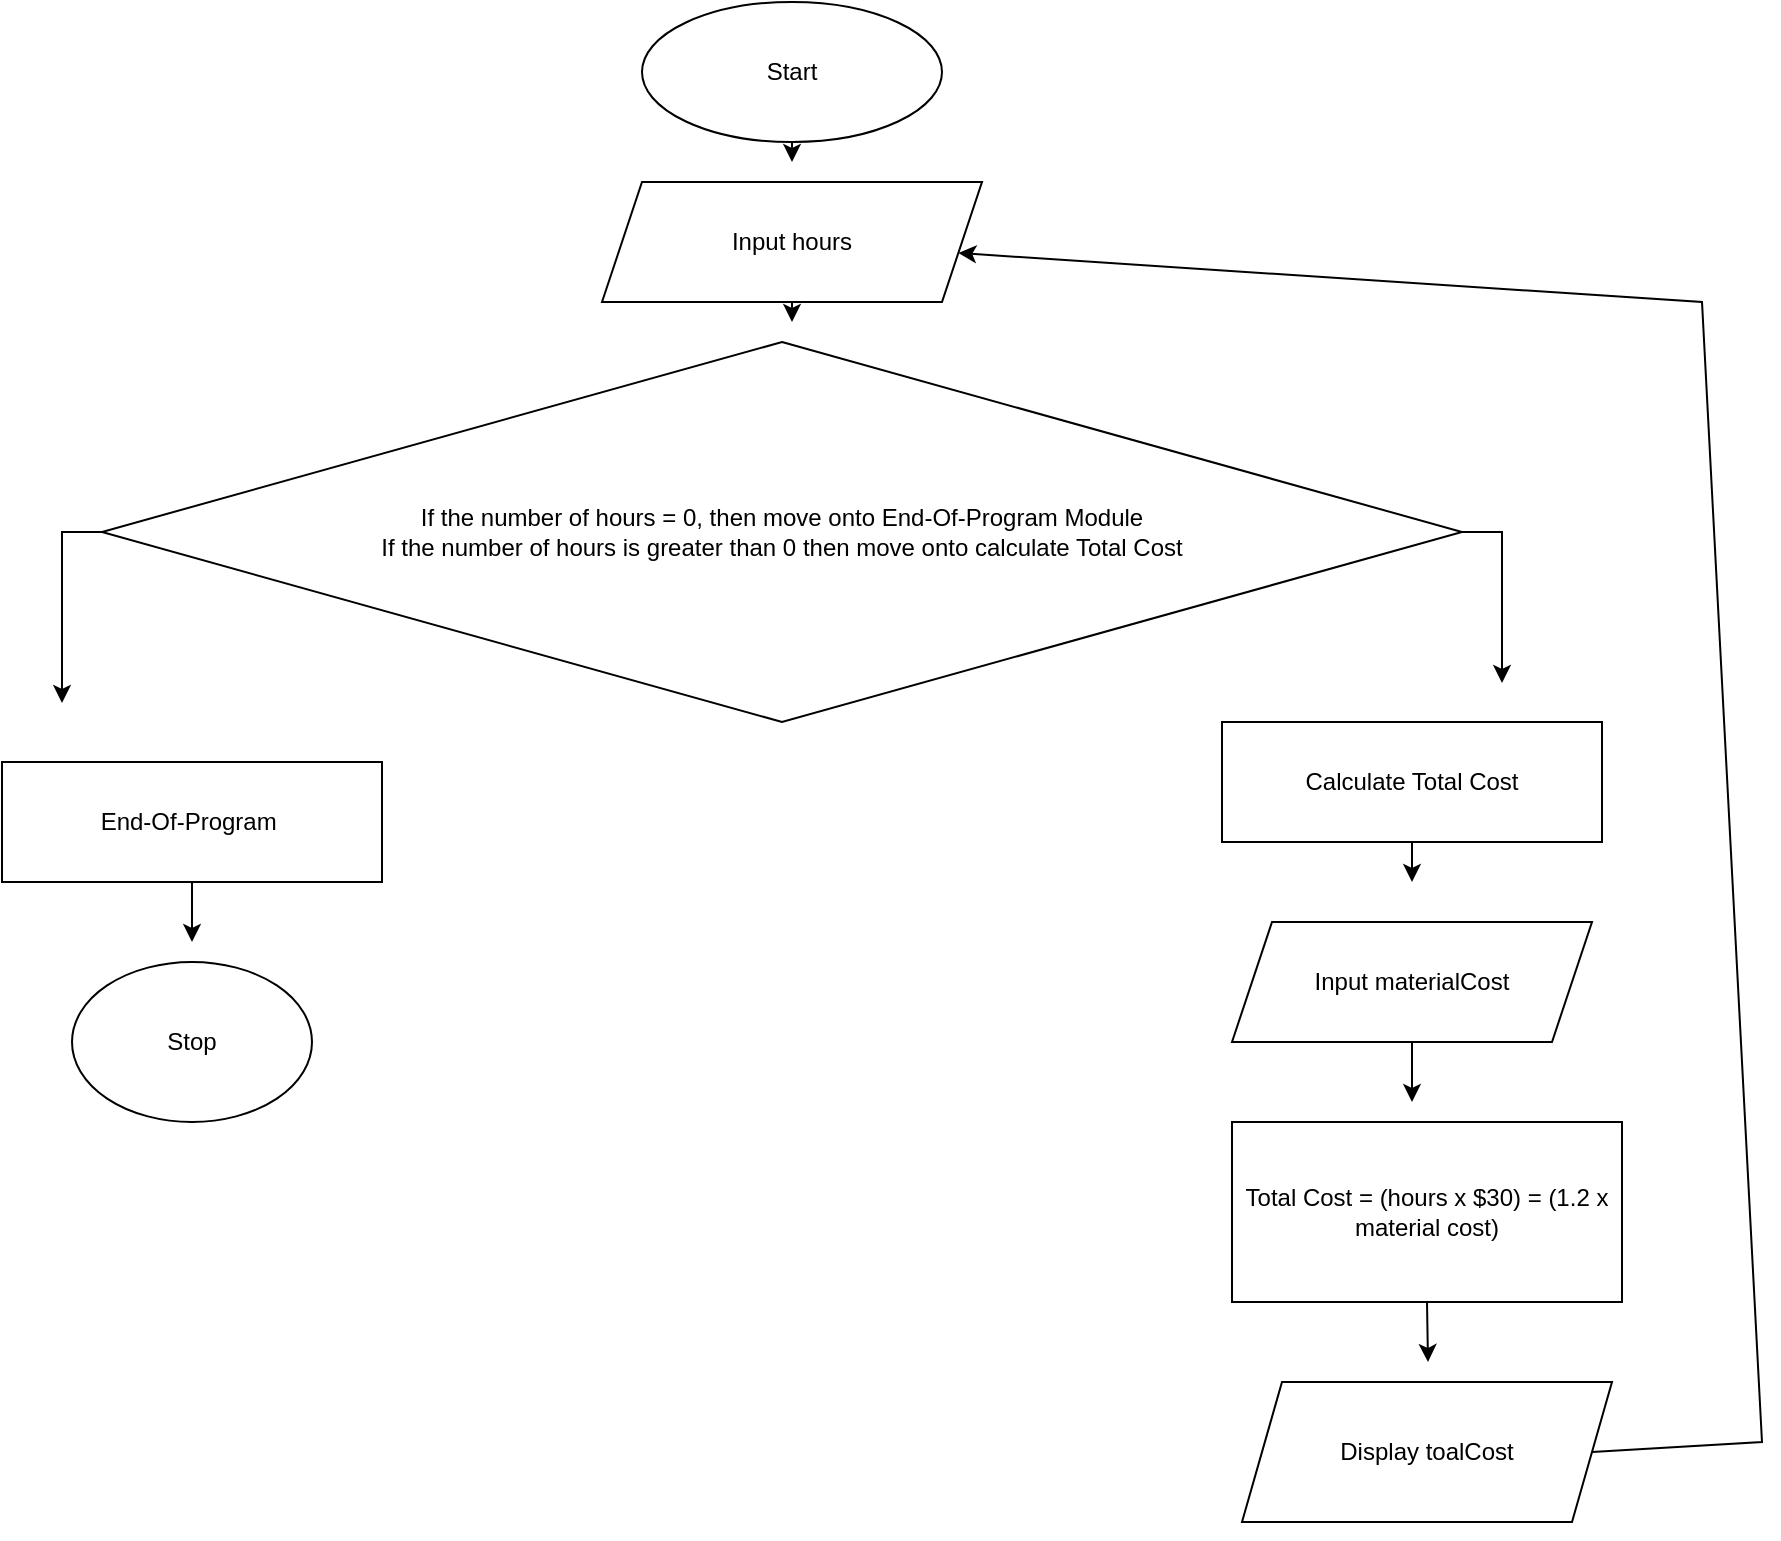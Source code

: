 <mxfile version="26.1.1">
  <diagram name="Page-1" id="rmwC8x6FRhV82YIsv5Z-">
    <mxGraphModel dx="3164" dy="1196" grid="1" gridSize="10" guides="1" tooltips="1" connect="1" arrows="1" fold="1" page="1" pageScale="1" pageWidth="850" pageHeight="1100" math="0" shadow="0">
      <root>
        <mxCell id="0" />
        <mxCell id="1" parent="0" />
        <mxCell id="iXCwfWiz2Fu7c95TIVKi-17" style="edgeStyle=orthogonalEdgeStyle;rounded=0;orthogonalLoop=1;jettySize=auto;html=1;exitX=0.5;exitY=1;exitDx=0;exitDy=0;" parent="1" source="iXCwfWiz2Fu7c95TIVKi-1" edge="1">
          <mxGeometry relative="1" as="geometry">
            <mxPoint x="295" y="130" as="targetPoint" />
          </mxGeometry>
        </mxCell>
        <mxCell id="iXCwfWiz2Fu7c95TIVKi-1" value="Start" style="ellipse;whiteSpace=wrap;html=1;" parent="1" vertex="1">
          <mxGeometry x="220" y="50" width="150" height="70" as="geometry" />
        </mxCell>
        <mxCell id="iXCwfWiz2Fu7c95TIVKi-18" style="edgeStyle=orthogonalEdgeStyle;rounded=0;orthogonalLoop=1;jettySize=auto;html=1;exitX=0.5;exitY=1;exitDx=0;exitDy=0;" parent="1" source="iXCwfWiz2Fu7c95TIVKi-4" edge="1">
          <mxGeometry relative="1" as="geometry">
            <mxPoint x="295" y="210" as="targetPoint" />
          </mxGeometry>
        </mxCell>
        <mxCell id="iXCwfWiz2Fu7c95TIVKi-4" value="Input hours" style="shape=parallelogram;perimeter=parallelogramPerimeter;whiteSpace=wrap;html=1;fixedSize=1;" parent="1" vertex="1">
          <mxGeometry x="200" y="140" width="190" height="60" as="geometry" />
        </mxCell>
        <mxCell id="iXCwfWiz2Fu7c95TIVKi-23" style="edgeStyle=orthogonalEdgeStyle;rounded=0;orthogonalLoop=1;jettySize=auto;html=1;exitX=0.5;exitY=1;exitDx=0;exitDy=0;" parent="1" source="iXCwfWiz2Fu7c95TIVKi-5" edge="1">
          <mxGeometry relative="1" as="geometry">
            <mxPoint x="605" y="600" as="targetPoint" />
          </mxGeometry>
        </mxCell>
        <mxCell id="iXCwfWiz2Fu7c95TIVKi-5" value="Input materialCost" style="shape=parallelogram;perimeter=parallelogramPerimeter;whiteSpace=wrap;html=1;fixedSize=1;" parent="1" vertex="1">
          <mxGeometry x="515" y="510" width="180" height="60" as="geometry" />
        </mxCell>
        <mxCell id="iXCwfWiz2Fu7c95TIVKi-19" style="edgeStyle=orthogonalEdgeStyle;rounded=0;orthogonalLoop=1;jettySize=auto;html=1;exitX=0;exitY=0.5;exitDx=0;exitDy=0;" parent="1" source="iXCwfWiz2Fu7c95TIVKi-6" edge="1">
          <mxGeometry relative="1" as="geometry">
            <mxPoint x="-70" y="400" as="targetPoint" />
          </mxGeometry>
        </mxCell>
        <mxCell id="iXCwfWiz2Fu7c95TIVKi-21" style="edgeStyle=orthogonalEdgeStyle;rounded=0;orthogonalLoop=1;jettySize=auto;html=1;exitX=1;exitY=0.5;exitDx=0;exitDy=0;" parent="1" source="iXCwfWiz2Fu7c95TIVKi-6" edge="1">
          <mxGeometry relative="1" as="geometry">
            <mxPoint x="650" y="390" as="targetPoint" />
          </mxGeometry>
        </mxCell>
        <mxCell id="iXCwfWiz2Fu7c95TIVKi-6" value="If the number of hours = 0, then move onto End-Of-Program Module&lt;div&gt;If the number of hours is greater than 0 then move onto calculate Total Cost&lt;/div&gt;" style="rhombus;whiteSpace=wrap;html=1;" parent="1" vertex="1">
          <mxGeometry x="-50" y="220" width="680" height="190" as="geometry" />
        </mxCell>
        <mxCell id="iXCwfWiz2Fu7c95TIVKi-20" style="edgeStyle=orthogonalEdgeStyle;rounded=0;orthogonalLoop=1;jettySize=auto;html=1;exitX=0.5;exitY=1;exitDx=0;exitDy=0;" parent="1" source="iXCwfWiz2Fu7c95TIVKi-10" edge="1">
          <mxGeometry relative="1" as="geometry">
            <mxPoint x="-5" y="520" as="targetPoint" />
          </mxGeometry>
        </mxCell>
        <mxCell id="iXCwfWiz2Fu7c95TIVKi-10" value="End-Of-Program&amp;nbsp;" style="rounded=0;whiteSpace=wrap;html=1;" parent="1" vertex="1">
          <mxGeometry x="-100" y="430" width="190" height="60" as="geometry" />
        </mxCell>
        <mxCell id="iXCwfWiz2Fu7c95TIVKi-22" style="edgeStyle=orthogonalEdgeStyle;rounded=0;orthogonalLoop=1;jettySize=auto;html=1;exitX=0.5;exitY=1;exitDx=0;exitDy=0;" parent="1" source="iXCwfWiz2Fu7c95TIVKi-11" edge="1">
          <mxGeometry relative="1" as="geometry">
            <mxPoint x="605" y="490" as="targetPoint" />
          </mxGeometry>
        </mxCell>
        <mxCell id="iXCwfWiz2Fu7c95TIVKi-11" value="Calculate Total Cost" style="rounded=0;whiteSpace=wrap;html=1;" parent="1" vertex="1">
          <mxGeometry x="510" y="410" width="190" height="60" as="geometry" />
        </mxCell>
        <mxCell id="iXCwfWiz2Fu7c95TIVKi-13" value="Stop" style="ellipse;whiteSpace=wrap;html=1;" parent="1" vertex="1">
          <mxGeometry x="-65" y="530" width="120" height="80" as="geometry" />
        </mxCell>
        <mxCell id="iXCwfWiz2Fu7c95TIVKi-24" style="edgeStyle=orthogonalEdgeStyle;rounded=0;orthogonalLoop=1;jettySize=auto;html=1;exitX=0.5;exitY=1;exitDx=0;exitDy=0;" parent="1" source="iXCwfWiz2Fu7c95TIVKi-14" edge="1">
          <mxGeometry relative="1" as="geometry">
            <mxPoint x="613" y="730" as="targetPoint" />
          </mxGeometry>
        </mxCell>
        <mxCell id="iXCwfWiz2Fu7c95TIVKi-14" value="Total Cost = (hours x $30) = (1.2 x material cost)" style="rounded=0;whiteSpace=wrap;html=1;" parent="1" vertex="1">
          <mxGeometry x="515" y="610" width="195" height="90" as="geometry" />
        </mxCell>
        <mxCell id="iXCwfWiz2Fu7c95TIVKi-15" value="Display toalCost" style="shape=parallelogram;perimeter=parallelogramPerimeter;whiteSpace=wrap;html=1;fixedSize=1;" parent="1" vertex="1">
          <mxGeometry x="520" y="740" width="185" height="70" as="geometry" />
        </mxCell>
        <mxCell id="iXCwfWiz2Fu7c95TIVKi-25" style="edgeStyle=orthogonalEdgeStyle;rounded=0;orthogonalLoop=1;jettySize=auto;html=1;exitX=0.5;exitY=1;exitDx=0;exitDy=0;" parent="1" source="iXCwfWiz2Fu7c95TIVKi-15" target="iXCwfWiz2Fu7c95TIVKi-15" edge="1">
          <mxGeometry relative="1" as="geometry" />
        </mxCell>
        <mxCell id="iXCwfWiz2Fu7c95TIVKi-26" value="" style="endArrow=classic;html=1;rounded=0;exitX=1;exitY=0.5;exitDx=0;exitDy=0;" parent="1" source="iXCwfWiz2Fu7c95TIVKi-15" target="iXCwfWiz2Fu7c95TIVKi-4" edge="1">
          <mxGeometry width="50" height="50" relative="1" as="geometry">
            <mxPoint x="720" y="790" as="sourcePoint" />
            <mxPoint x="430" y="180" as="targetPoint" />
            <Array as="points">
              <mxPoint x="780" y="770" />
              <mxPoint x="750" y="200" />
            </Array>
          </mxGeometry>
        </mxCell>
      </root>
    </mxGraphModel>
  </diagram>
</mxfile>
